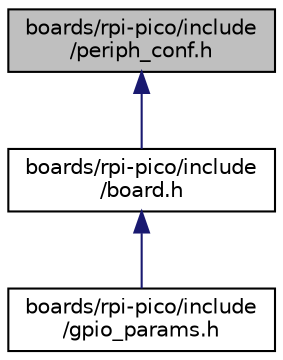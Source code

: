 digraph "boards/rpi-pico/include/periph_conf.h"
{
 // LATEX_PDF_SIZE
  edge [fontname="Helvetica",fontsize="10",labelfontname="Helvetica",labelfontsize="10"];
  node [fontname="Helvetica",fontsize="10",shape=record];
  Node1 [label="boards/rpi-pico/include\l/periph_conf.h",height=0.2,width=0.4,color="black", fillcolor="grey75", style="filled", fontcolor="black",tooltip="Configuration of CPU peripherals for the Raspberry Pi Pico."];
  Node1 -> Node2 [dir="back",color="midnightblue",fontsize="10",style="solid",fontname="Helvetica"];
  Node2 [label="boards/rpi-pico/include\l/board.h",height=0.2,width=0.4,color="black", fillcolor="white", style="filled",URL="$rpi-pico_2include_2board_8h.html",tooltip="Board specific definitions for the Raspberry Pi Pico."];
  Node2 -> Node3 [dir="back",color="midnightblue",fontsize="10",style="solid",fontname="Helvetica"];
  Node3 [label="boards/rpi-pico/include\l/gpio_params.h",height=0.2,width=0.4,color="black", fillcolor="white", style="filled",URL="$rpi-pico_2include_2gpio__params_8h.html",tooltip="Board specific configuration of direct mapped GPIOs."];
}
